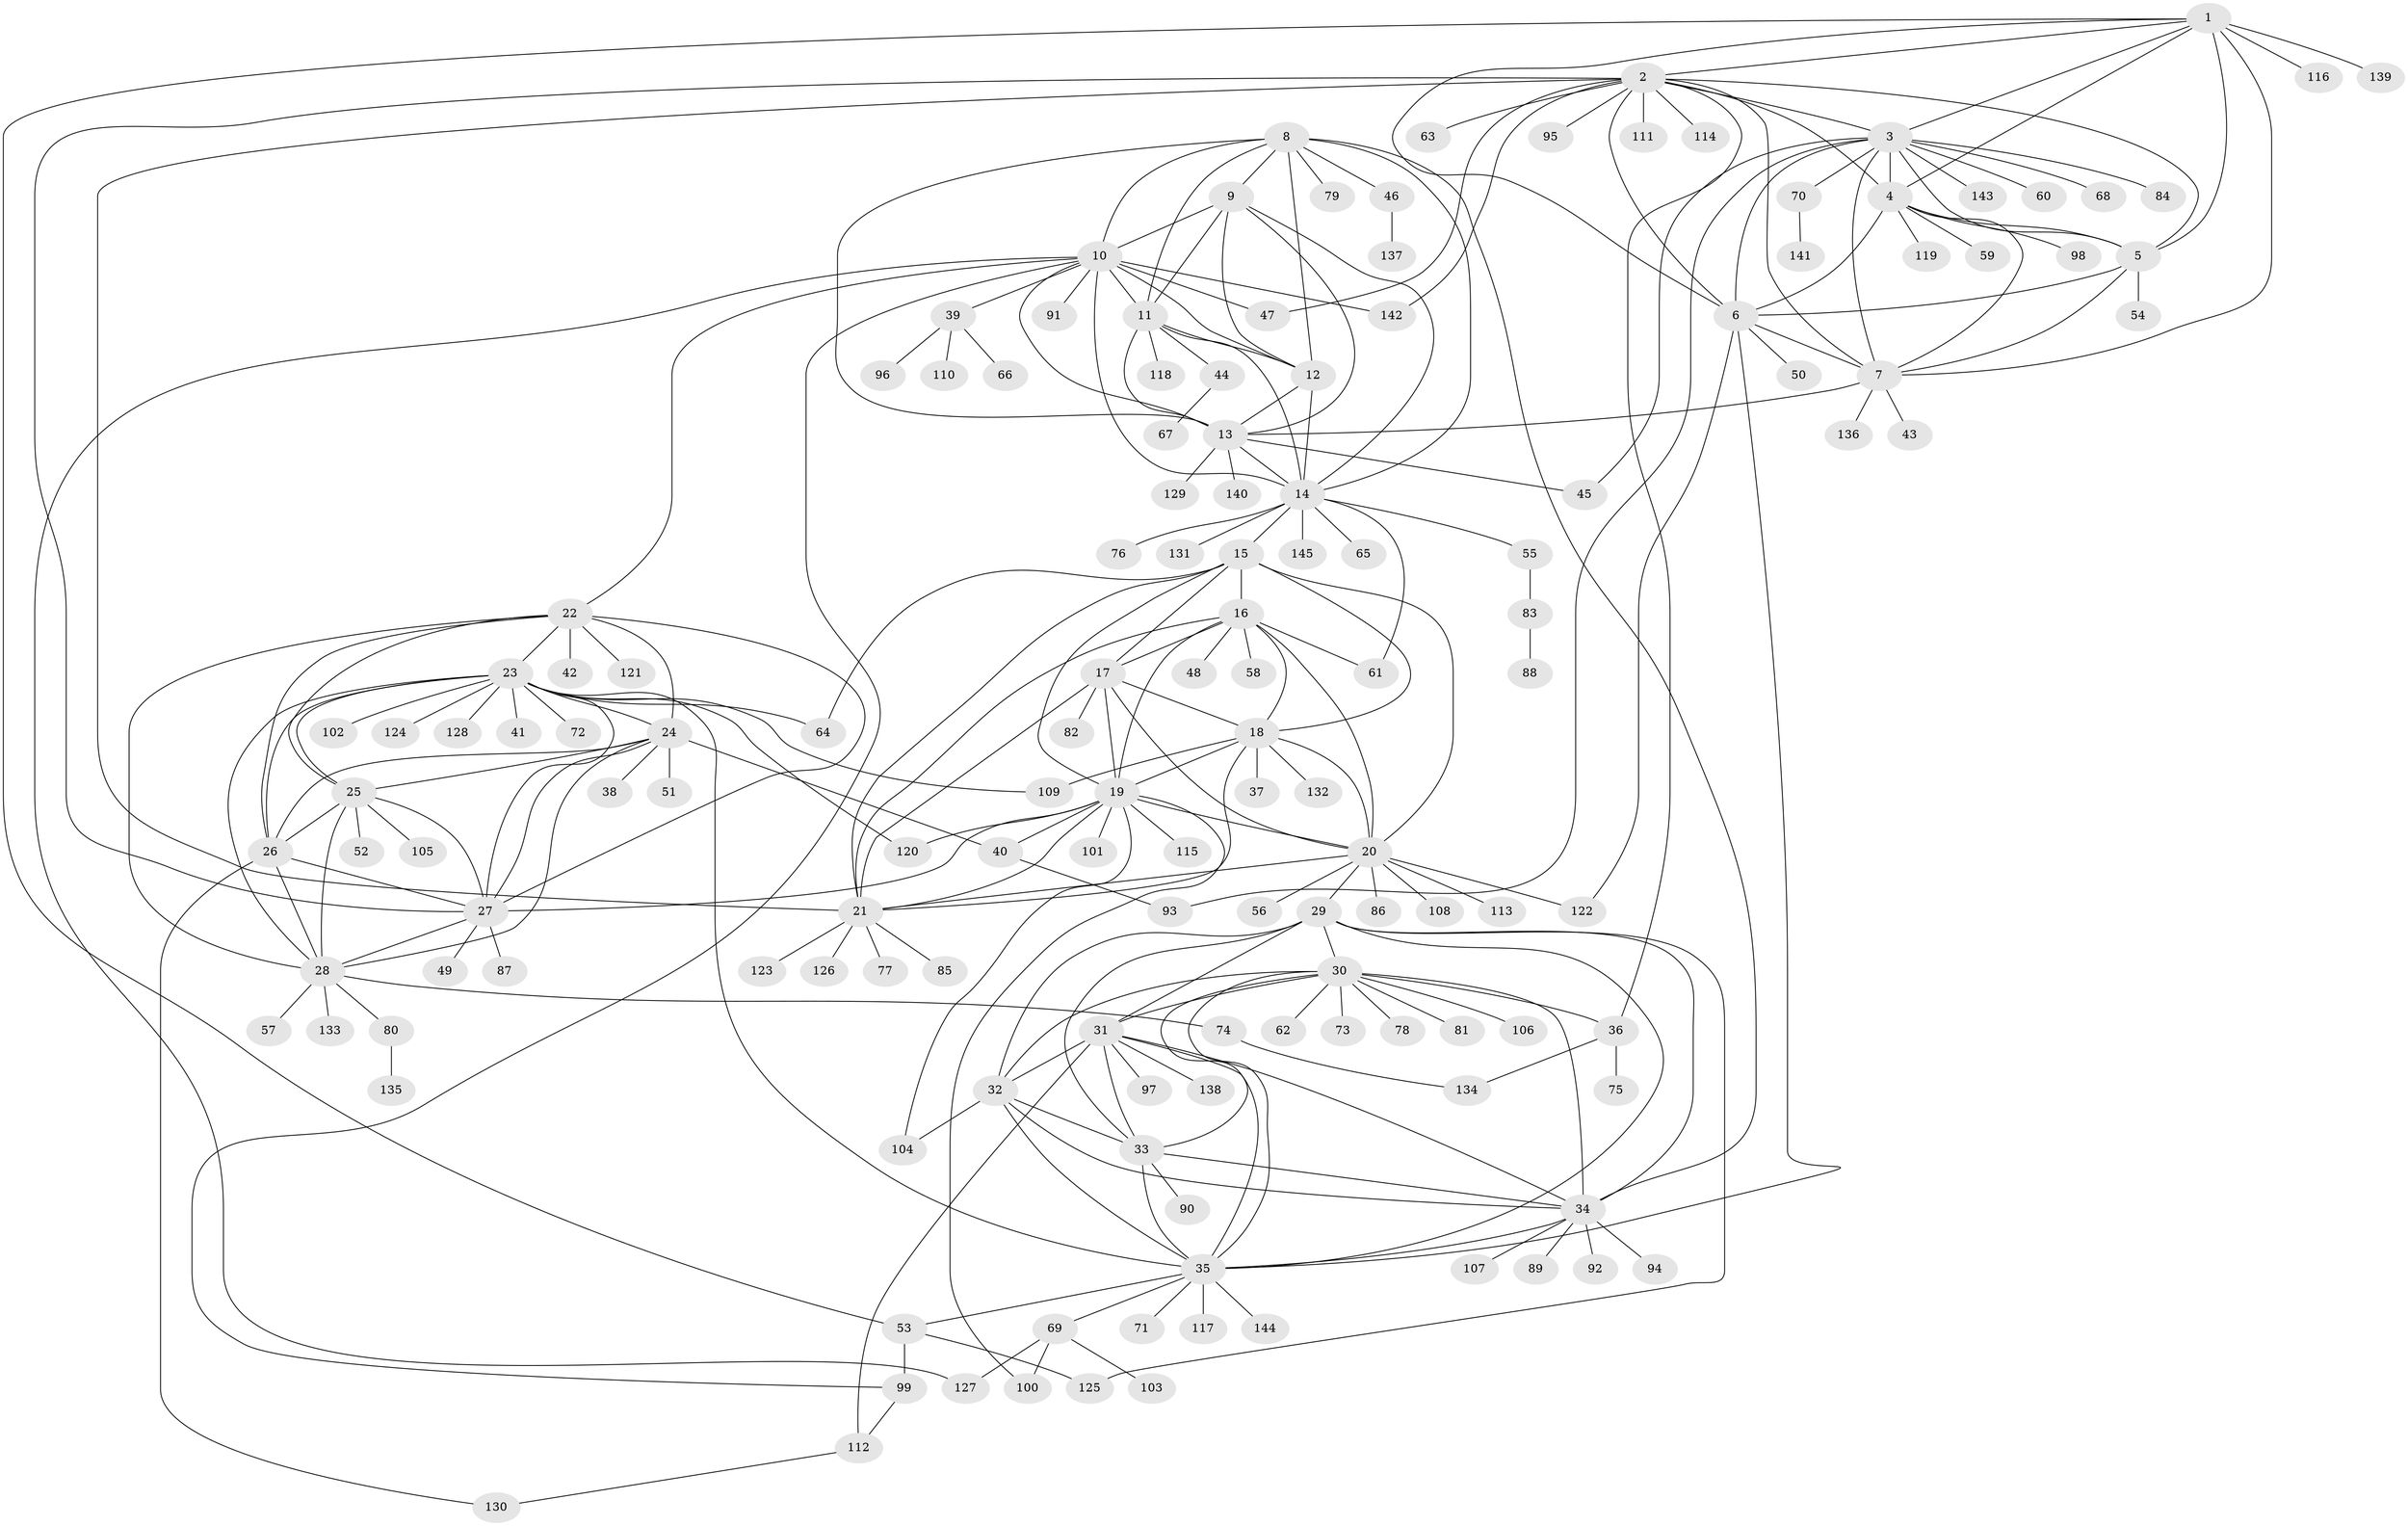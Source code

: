 // coarse degree distribution, {8: 0.043478260869565216, 20: 0.008695652173913044, 11: 0.043478260869565216, 10: 0.02608695652173913, 7: 0.043478260869565216, 5: 0.008695652173913044, 12: 0.008695652173913044, 6: 0.02608695652173913, 9: 0.02608695652173913, 13: 0.017391304347826087, 3: 0.05217391304347826, 1: 0.5739130434782609, 2: 0.11304347826086956, 4: 0.008695652173913044}
// Generated by graph-tools (version 1.1) at 2025/52/02/27/25 19:52:16]
// undirected, 145 vertices, 245 edges
graph export_dot {
graph [start="1"]
  node [color=gray90,style=filled];
  1;
  2;
  3;
  4;
  5;
  6;
  7;
  8;
  9;
  10;
  11;
  12;
  13;
  14;
  15;
  16;
  17;
  18;
  19;
  20;
  21;
  22;
  23;
  24;
  25;
  26;
  27;
  28;
  29;
  30;
  31;
  32;
  33;
  34;
  35;
  36;
  37;
  38;
  39;
  40;
  41;
  42;
  43;
  44;
  45;
  46;
  47;
  48;
  49;
  50;
  51;
  52;
  53;
  54;
  55;
  56;
  57;
  58;
  59;
  60;
  61;
  62;
  63;
  64;
  65;
  66;
  67;
  68;
  69;
  70;
  71;
  72;
  73;
  74;
  75;
  76;
  77;
  78;
  79;
  80;
  81;
  82;
  83;
  84;
  85;
  86;
  87;
  88;
  89;
  90;
  91;
  92;
  93;
  94;
  95;
  96;
  97;
  98;
  99;
  100;
  101;
  102;
  103;
  104;
  105;
  106;
  107;
  108;
  109;
  110;
  111;
  112;
  113;
  114;
  115;
  116;
  117;
  118;
  119;
  120;
  121;
  122;
  123;
  124;
  125;
  126;
  127;
  128;
  129;
  130;
  131;
  132;
  133;
  134;
  135;
  136;
  137;
  138;
  139;
  140;
  141;
  142;
  143;
  144;
  145;
  1 -- 2;
  1 -- 3;
  1 -- 4;
  1 -- 5;
  1 -- 6;
  1 -- 7;
  1 -- 53;
  1 -- 116;
  1 -- 139;
  2 -- 3;
  2 -- 4;
  2 -- 5;
  2 -- 6;
  2 -- 7;
  2 -- 21;
  2 -- 27;
  2 -- 36;
  2 -- 47;
  2 -- 63;
  2 -- 95;
  2 -- 111;
  2 -- 114;
  2 -- 142;
  3 -- 4;
  3 -- 5;
  3 -- 6;
  3 -- 7;
  3 -- 45;
  3 -- 60;
  3 -- 68;
  3 -- 70;
  3 -- 84;
  3 -- 93;
  3 -- 143;
  4 -- 5;
  4 -- 6;
  4 -- 7;
  4 -- 59;
  4 -- 98;
  4 -- 119;
  5 -- 6;
  5 -- 7;
  5 -- 54;
  6 -- 7;
  6 -- 35;
  6 -- 50;
  6 -- 122;
  7 -- 13;
  7 -- 43;
  7 -- 136;
  8 -- 9;
  8 -- 10;
  8 -- 11;
  8 -- 12;
  8 -- 13;
  8 -- 14;
  8 -- 34;
  8 -- 46;
  8 -- 79;
  9 -- 10;
  9 -- 11;
  9 -- 12;
  9 -- 13;
  9 -- 14;
  10 -- 11;
  10 -- 12;
  10 -- 13;
  10 -- 14;
  10 -- 22;
  10 -- 39;
  10 -- 47;
  10 -- 91;
  10 -- 99;
  10 -- 127;
  10 -- 142;
  11 -- 12;
  11 -- 13;
  11 -- 14;
  11 -- 44;
  11 -- 118;
  12 -- 13;
  12 -- 14;
  13 -- 14;
  13 -- 45;
  13 -- 129;
  13 -- 140;
  14 -- 15;
  14 -- 55;
  14 -- 61;
  14 -- 65;
  14 -- 76;
  14 -- 131;
  14 -- 145;
  15 -- 16;
  15 -- 17;
  15 -- 18;
  15 -- 19;
  15 -- 20;
  15 -- 21;
  15 -- 64;
  16 -- 17;
  16 -- 18;
  16 -- 19;
  16 -- 20;
  16 -- 21;
  16 -- 48;
  16 -- 58;
  16 -- 61;
  17 -- 18;
  17 -- 19;
  17 -- 20;
  17 -- 21;
  17 -- 82;
  18 -- 19;
  18 -- 20;
  18 -- 21;
  18 -- 37;
  18 -- 109;
  18 -- 132;
  19 -- 20;
  19 -- 21;
  19 -- 27;
  19 -- 40;
  19 -- 100;
  19 -- 101;
  19 -- 104;
  19 -- 115;
  19 -- 120;
  20 -- 21;
  20 -- 29;
  20 -- 56;
  20 -- 86;
  20 -- 108;
  20 -- 113;
  20 -- 122;
  21 -- 77;
  21 -- 85;
  21 -- 123;
  21 -- 126;
  22 -- 23;
  22 -- 24;
  22 -- 25;
  22 -- 26;
  22 -- 27;
  22 -- 28;
  22 -- 42;
  22 -- 121;
  23 -- 24;
  23 -- 25;
  23 -- 26;
  23 -- 27;
  23 -- 28;
  23 -- 35;
  23 -- 41;
  23 -- 64;
  23 -- 72;
  23 -- 102;
  23 -- 109;
  23 -- 120;
  23 -- 124;
  23 -- 128;
  24 -- 25;
  24 -- 26;
  24 -- 27;
  24 -- 28;
  24 -- 38;
  24 -- 40;
  24 -- 51;
  25 -- 26;
  25 -- 27;
  25 -- 28;
  25 -- 52;
  25 -- 105;
  26 -- 27;
  26 -- 28;
  26 -- 130;
  27 -- 28;
  27 -- 49;
  27 -- 87;
  28 -- 57;
  28 -- 74;
  28 -- 80;
  28 -- 133;
  29 -- 30;
  29 -- 31;
  29 -- 32;
  29 -- 33;
  29 -- 34;
  29 -- 35;
  29 -- 125;
  30 -- 31;
  30 -- 32;
  30 -- 33;
  30 -- 34;
  30 -- 35;
  30 -- 36;
  30 -- 62;
  30 -- 73;
  30 -- 78;
  30 -- 81;
  30 -- 106;
  31 -- 32;
  31 -- 33;
  31 -- 34;
  31 -- 35;
  31 -- 97;
  31 -- 112;
  31 -- 138;
  32 -- 33;
  32 -- 34;
  32 -- 35;
  32 -- 104;
  33 -- 34;
  33 -- 35;
  33 -- 90;
  34 -- 35;
  34 -- 89;
  34 -- 92;
  34 -- 94;
  34 -- 107;
  35 -- 53;
  35 -- 69;
  35 -- 71;
  35 -- 117;
  35 -- 144;
  36 -- 75;
  36 -- 134;
  39 -- 66;
  39 -- 96;
  39 -- 110;
  40 -- 93;
  44 -- 67;
  46 -- 137;
  53 -- 99;
  53 -- 125;
  55 -- 83;
  69 -- 100;
  69 -- 103;
  69 -- 127;
  70 -- 141;
  74 -- 134;
  80 -- 135;
  83 -- 88;
  99 -- 112;
  112 -- 130;
}

